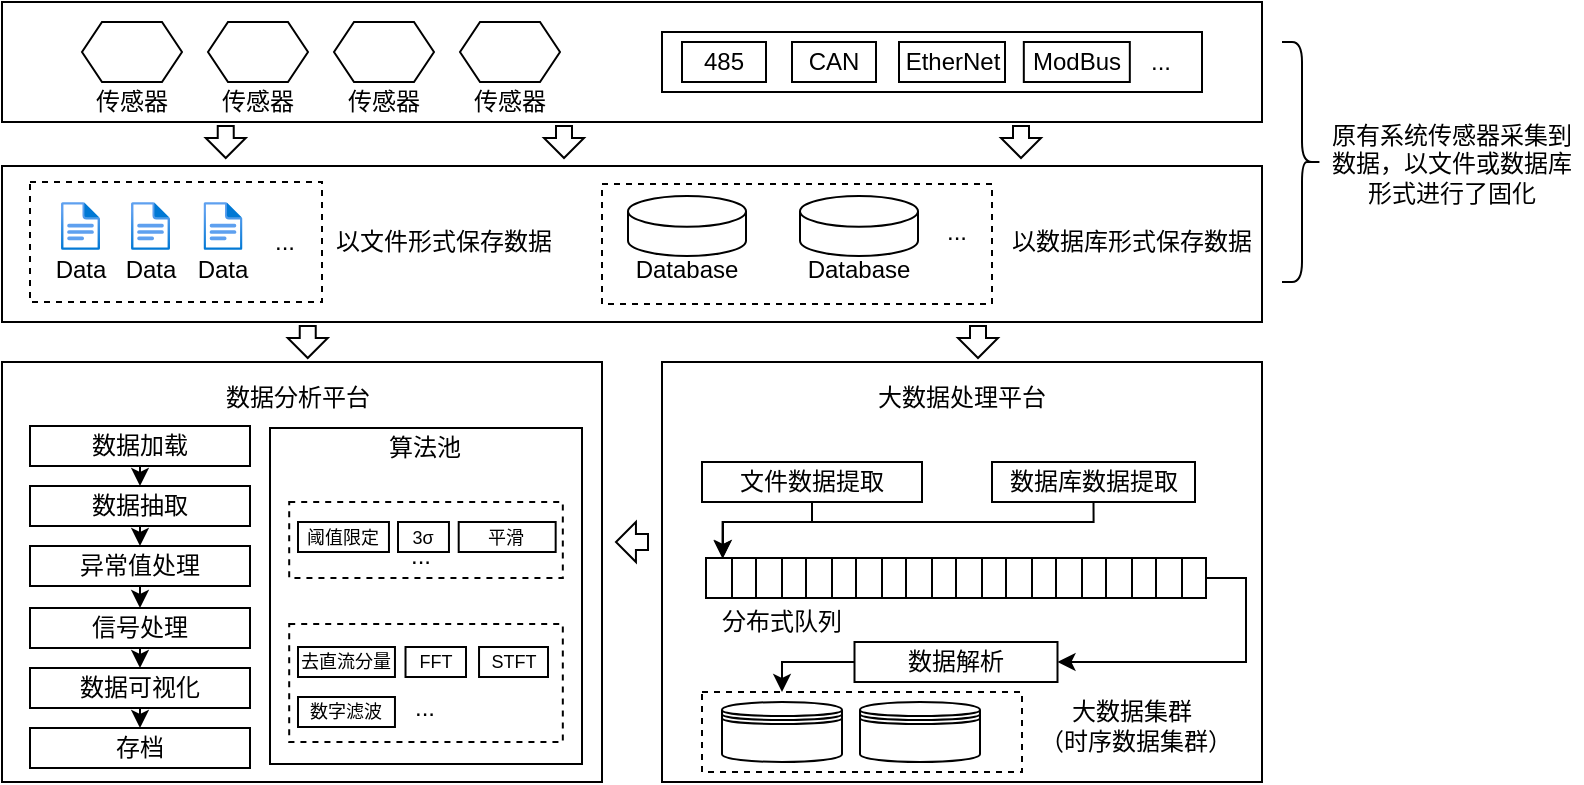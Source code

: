 <mxfile version="23.1.5" type="device">
  <diagram id="ytnOwxeULvlbZG30FI0h" name="概述">
    <mxGraphModel dx="768" dy="443" grid="1" gridSize="10" guides="1" tooltips="1" connect="1" arrows="1" fold="1" page="1" pageScale="1" pageWidth="827" pageHeight="1169" math="0" shadow="0">
      <root>
        <mxCell id="0" />
        <mxCell id="1" parent="0" />
        <mxCell id="AOED1al54GF7xrVg5EGA-30" value="" style="rounded=0;whiteSpace=wrap;html=1;" vertex="1" parent="1">
          <mxGeometry y="102" width="630" height="78" as="geometry" />
        </mxCell>
        <mxCell id="AOED1al54GF7xrVg5EGA-2" value="" style="rounded=0;whiteSpace=wrap;html=1;" vertex="1" parent="1">
          <mxGeometry y="20" width="630" height="60" as="geometry" />
        </mxCell>
        <mxCell id="AOED1al54GF7xrVg5EGA-1" value="" style="shape=hexagon;perimeter=hexagonPerimeter2;whiteSpace=wrap;html=1;fixedSize=1;size=10;" vertex="1" parent="1">
          <mxGeometry x="40" y="30" width="50" height="30" as="geometry" />
        </mxCell>
        <mxCell id="AOED1al54GF7xrVg5EGA-4" value="传感器" style="text;html=1;align=center;verticalAlign=middle;whiteSpace=wrap;rounded=0;" vertex="1" parent="1">
          <mxGeometry x="35" y="60" width="60" height="20" as="geometry" />
        </mxCell>
        <mxCell id="AOED1al54GF7xrVg5EGA-5" value="" style="shape=hexagon;perimeter=hexagonPerimeter2;whiteSpace=wrap;html=1;fixedSize=1;size=10;" vertex="1" parent="1">
          <mxGeometry x="103" y="30" width="50" height="30" as="geometry" />
        </mxCell>
        <mxCell id="AOED1al54GF7xrVg5EGA-6" value="传感器" style="text;html=1;align=center;verticalAlign=middle;whiteSpace=wrap;rounded=0;" vertex="1" parent="1">
          <mxGeometry x="98" y="60" width="60" height="20" as="geometry" />
        </mxCell>
        <mxCell id="AOED1al54GF7xrVg5EGA-7" value="" style="shape=hexagon;perimeter=hexagonPerimeter2;whiteSpace=wrap;html=1;fixedSize=1;size=10;" vertex="1" parent="1">
          <mxGeometry x="166" y="30" width="50" height="30" as="geometry" />
        </mxCell>
        <mxCell id="AOED1al54GF7xrVg5EGA-8" value="传感器" style="text;html=1;align=center;verticalAlign=middle;whiteSpace=wrap;rounded=0;" vertex="1" parent="1">
          <mxGeometry x="161" y="60" width="60" height="20" as="geometry" />
        </mxCell>
        <mxCell id="AOED1al54GF7xrVg5EGA-9" value="" style="shape=hexagon;perimeter=hexagonPerimeter2;whiteSpace=wrap;html=1;fixedSize=1;size=10;" vertex="1" parent="1">
          <mxGeometry x="229" y="30" width="50" height="30" as="geometry" />
        </mxCell>
        <mxCell id="AOED1al54GF7xrVg5EGA-10" value="传感器" style="text;html=1;align=center;verticalAlign=middle;whiteSpace=wrap;rounded=0;" vertex="1" parent="1">
          <mxGeometry x="224" y="60" width="60" height="20" as="geometry" />
        </mxCell>
        <mxCell id="AOED1al54GF7xrVg5EGA-11" value="" style="rounded=0;whiteSpace=wrap;html=1;" vertex="1" parent="1">
          <mxGeometry x="330" y="35" width="270" height="30" as="geometry" />
        </mxCell>
        <mxCell id="AOED1al54GF7xrVg5EGA-12" value="485" style="rounded=0;whiteSpace=wrap;html=1;" vertex="1" parent="1">
          <mxGeometry x="340" y="40" width="42" height="20" as="geometry" />
        </mxCell>
        <mxCell id="AOED1al54GF7xrVg5EGA-13" value="CAN" style="rounded=0;whiteSpace=wrap;html=1;" vertex="1" parent="1">
          <mxGeometry x="395" y="40" width="42" height="20" as="geometry" />
        </mxCell>
        <mxCell id="AOED1al54GF7xrVg5EGA-14" value="EtherNet" style="rounded=0;whiteSpace=wrap;html=1;" vertex="1" parent="1">
          <mxGeometry x="448.5" y="40" width="53" height="20" as="geometry" />
        </mxCell>
        <mxCell id="AOED1al54GF7xrVg5EGA-15" value="ModBus" style="rounded=0;whiteSpace=wrap;html=1;" vertex="1" parent="1">
          <mxGeometry x="510.91" y="40" width="53" height="20" as="geometry" />
        </mxCell>
        <mxCell id="AOED1al54GF7xrVg5EGA-16" value="" style="html=1;shadow=0;dashed=0;align=center;verticalAlign=middle;shape=mxgraph.arrows2.arrow;dy=0.6;dx=9.97;notch=0;rotation=90;" vertex="1" parent="1">
          <mxGeometry x="103.87" y="80" width="16" height="20" as="geometry" />
        </mxCell>
        <mxCell id="AOED1al54GF7xrVg5EGA-17" value="..." style="text;html=1;align=center;verticalAlign=middle;resizable=0;points=[];autosize=1;strokeColor=none;fillColor=none;" vertex="1" parent="1">
          <mxGeometry x="563.91" y="35" width="30" height="30" as="geometry" />
        </mxCell>
        <mxCell id="AOED1al54GF7xrVg5EGA-18" value="" style="shape=cylinder3;whiteSpace=wrap;html=1;boundedLbl=1;backgroundOutline=1;size=7.667;" vertex="1" parent="1">
          <mxGeometry x="313" y="117" width="59" height="30" as="geometry" />
        </mxCell>
        <mxCell id="AOED1al54GF7xrVg5EGA-19" value="" style="image;aspect=fixed;html=1;points=[];align=center;fontSize=12;image=img/lib/azure2/general/File.svg;direction=east;imageBackground=none;" vertex="1" parent="1">
          <mxGeometry x="29.52" y="120" width="19.48" height="24" as="geometry" />
        </mxCell>
        <mxCell id="AOED1al54GF7xrVg5EGA-20" value="" style="image;aspect=fixed;html=1;points=[];align=center;fontSize=12;image=img/lib/azure2/general/File.svg;direction=east;imageBackground=none;" vertex="1" parent="1">
          <mxGeometry x="64.52" y="120" width="19.48" height="24" as="geometry" />
        </mxCell>
        <mxCell id="AOED1al54GF7xrVg5EGA-21" value="Data" style="text;html=1;align=center;verticalAlign=middle;whiteSpace=wrap;rounded=0;" vertex="1" parent="1">
          <mxGeometry x="23.76" y="144" width="31" height="20" as="geometry" />
        </mxCell>
        <mxCell id="AOED1al54GF7xrVg5EGA-22" value="Data" style="text;html=1;align=center;verticalAlign=middle;whiteSpace=wrap;rounded=0;" vertex="1" parent="1">
          <mxGeometry x="58.76" y="144" width="31" height="20" as="geometry" />
        </mxCell>
        <mxCell id="AOED1al54GF7xrVg5EGA-23" value="" style="html=1;shadow=0;dashed=0;align=center;verticalAlign=middle;shape=mxgraph.arrows2.arrow;dy=0.6;dx=9.97;notch=0;rotation=90;" vertex="1" parent="1">
          <mxGeometry x="273" y="80" width="16" height="20" as="geometry" />
        </mxCell>
        <mxCell id="AOED1al54GF7xrVg5EGA-24" value="" style="html=1;shadow=0;dashed=0;align=center;verticalAlign=middle;shape=mxgraph.arrows2.arrow;dy=0.6;dx=9.97;notch=0;rotation=90;" vertex="1" parent="1">
          <mxGeometry x="501.5" y="80" width="16" height="20" as="geometry" />
        </mxCell>
        <mxCell id="AOED1al54GF7xrVg5EGA-25" value="Database" style="text;html=1;align=center;verticalAlign=middle;whiteSpace=wrap;rounded=0;" vertex="1" parent="1">
          <mxGeometry x="309" y="144" width="67" height="20" as="geometry" />
        </mxCell>
        <mxCell id="AOED1al54GF7xrVg5EGA-26" value="" style="shape=cylinder3;whiteSpace=wrap;html=1;boundedLbl=1;backgroundOutline=1;size=7.667;" vertex="1" parent="1">
          <mxGeometry x="399" y="117" width="59" height="30" as="geometry" />
        </mxCell>
        <mxCell id="AOED1al54GF7xrVg5EGA-27" value="Database" style="text;html=1;align=center;verticalAlign=middle;whiteSpace=wrap;rounded=0;" vertex="1" parent="1">
          <mxGeometry x="395" y="144" width="67" height="20" as="geometry" />
        </mxCell>
        <mxCell id="AOED1al54GF7xrVg5EGA-28" value="" style="image;aspect=fixed;html=1;points=[];align=center;fontSize=12;image=img/lib/azure2/general/File.svg;direction=east;imageBackground=none;" vertex="1" parent="1">
          <mxGeometry x="100.76" y="120" width="19.48" height="24" as="geometry" />
        </mxCell>
        <mxCell id="AOED1al54GF7xrVg5EGA-29" value="Data" style="text;html=1;align=center;verticalAlign=middle;whiteSpace=wrap;rounded=0;" vertex="1" parent="1">
          <mxGeometry x="95" y="144" width="31" height="20" as="geometry" />
        </mxCell>
        <mxCell id="AOED1al54GF7xrVg5EGA-31" value="" style="rounded=0;whiteSpace=wrap;html=1;fillColor=none;dashed=1;" vertex="1" parent="1">
          <mxGeometry x="14" y="110" width="146" height="60" as="geometry" />
        </mxCell>
        <mxCell id="AOED1al54GF7xrVg5EGA-32" value="以文件形式保存数据" style="text;html=1;align=center;verticalAlign=middle;whiteSpace=wrap;rounded=0;" vertex="1" parent="1">
          <mxGeometry x="158" y="130" width="126" height="20" as="geometry" />
        </mxCell>
        <mxCell id="AOED1al54GF7xrVg5EGA-33" value="" style="rounded=0;whiteSpace=wrap;html=1;fillColor=none;dashed=1;" vertex="1" parent="1">
          <mxGeometry x="300" y="111" width="195" height="60" as="geometry" />
        </mxCell>
        <mxCell id="AOED1al54GF7xrVg5EGA-34" value="..." style="text;html=1;align=center;verticalAlign=middle;resizable=0;points=[];autosize=1;strokeColor=none;fillColor=none;" vertex="1" parent="1">
          <mxGeometry x="462.0" y="120" width="30" height="30" as="geometry" />
        </mxCell>
        <mxCell id="AOED1al54GF7xrVg5EGA-35" value="..." style="text;html=1;align=center;verticalAlign=middle;resizable=0;points=[];autosize=1;strokeColor=none;fillColor=none;" vertex="1" parent="1">
          <mxGeometry x="126.0" y="125" width="30" height="30" as="geometry" />
        </mxCell>
        <mxCell id="AOED1al54GF7xrVg5EGA-36" value="以数据库形式保存数据" style="text;html=1;align=center;verticalAlign=middle;whiteSpace=wrap;rounded=0;" vertex="1" parent="1">
          <mxGeometry x="501.5" y="130" width="126" height="20" as="geometry" />
        </mxCell>
        <mxCell id="AOED1al54GF7xrVg5EGA-37" value="" style="rounded=0;whiteSpace=wrap;html=1;" vertex="1" parent="1">
          <mxGeometry y="200" width="300" height="210" as="geometry" />
        </mxCell>
        <mxCell id="AOED1al54GF7xrVg5EGA-38" value="" style="rounded=0;whiteSpace=wrap;html=1;" vertex="1" parent="1">
          <mxGeometry x="330" y="200" width="300" height="210" as="geometry" />
        </mxCell>
        <mxCell id="AOED1al54GF7xrVg5EGA-39" value="" style="shape=curlyBracket;whiteSpace=wrap;html=1;rounded=1;flipH=1;labelPosition=right;verticalLabelPosition=middle;align=left;verticalAlign=middle;" vertex="1" parent="1">
          <mxGeometry x="640" y="40" width="20" height="120" as="geometry" />
        </mxCell>
        <mxCell id="AOED1al54GF7xrVg5EGA-40" value="原有系统传感器采集到数据，以文件或数据库形式进行了固化" style="text;html=1;align=center;verticalAlign=middle;whiteSpace=wrap;rounded=0;" vertex="1" parent="1">
          <mxGeometry x="660" y="31" width="130" height="140" as="geometry" />
        </mxCell>
        <mxCell id="AOED1al54GF7xrVg5EGA-41" value="" style="html=1;shadow=0;dashed=0;align=center;verticalAlign=middle;shape=mxgraph.arrows2.arrow;dy=0.6;dx=9.97;notch=0;rotation=90;" vertex="1" parent="1">
          <mxGeometry x="144.87" y="180" width="16" height="20" as="geometry" />
        </mxCell>
        <mxCell id="AOED1al54GF7xrVg5EGA-42" value="数据分析平台" style="text;html=1;align=center;verticalAlign=middle;whiteSpace=wrap;rounded=0;" vertex="1" parent="1">
          <mxGeometry x="6.37" y="208" width="283.63" height="20" as="geometry" />
        </mxCell>
        <mxCell id="AOED1al54GF7xrVg5EGA-43" value="大数据处理平台" style="text;html=1;align=center;verticalAlign=middle;whiteSpace=wrap;rounded=0;" vertex="1" parent="1">
          <mxGeometry x="338.19" y="208" width="283.63" height="20" as="geometry" />
        </mxCell>
        <mxCell id="AOED1al54GF7xrVg5EGA-44" value="" style="html=1;shadow=0;dashed=0;align=center;verticalAlign=middle;shape=mxgraph.arrows2.arrow;dy=0.6;dx=9.97;notch=0;rotation=90;" vertex="1" parent="1">
          <mxGeometry x="480" y="180" width="16" height="20" as="geometry" />
        </mxCell>
        <mxCell id="AOED1al54GF7xrVg5EGA-45" value="文件数据提取" style="rounded=0;whiteSpace=wrap;html=1;" vertex="1" parent="1">
          <mxGeometry x="350" y="250" width="110" height="20" as="geometry" />
        </mxCell>
        <mxCell id="AOED1al54GF7xrVg5EGA-98" style="edgeStyle=orthogonalEdgeStyle;rounded=0;orthogonalLoop=1;jettySize=auto;html=1;exitX=0.5;exitY=1;exitDx=0;exitDy=0;entryX=0.034;entryY=-0.003;entryDx=0;entryDy=0;entryPerimeter=0;" edge="1" parent="1" source="AOED1al54GF7xrVg5EGA-46" target="AOED1al54GF7xrVg5EGA-76">
          <mxGeometry relative="1" as="geometry">
            <mxPoint x="360" y="300.0" as="targetPoint" />
            <Array as="points">
              <mxPoint x="546" y="280" />
              <mxPoint x="361" y="280" />
            </Array>
          </mxGeometry>
        </mxCell>
        <mxCell id="AOED1al54GF7xrVg5EGA-46" value="数据库数据提取" style="rounded=0;whiteSpace=wrap;html=1;" vertex="1" parent="1">
          <mxGeometry x="495" y="250" width="101.5" height="20" as="geometry" />
        </mxCell>
        <mxCell id="AOED1al54GF7xrVg5EGA-75" value="" style="shape=table;startSize=0;container=1;collapsible=0;childLayout=tableLayout;" vertex="1" parent="1">
          <mxGeometry x="352" y="298" width="250" height="20" as="geometry" />
        </mxCell>
        <mxCell id="AOED1al54GF7xrVg5EGA-76" value="" style="shape=tableRow;horizontal=0;startSize=0;swimlaneHead=0;swimlaneBody=0;strokeColor=inherit;top=0;left=0;bottom=0;right=0;collapsible=0;dropTarget=0;fillColor=none;points=[[0,0.5],[1,0.5]];portConstraint=eastwest;" vertex="1" parent="AOED1al54GF7xrVg5EGA-75">
          <mxGeometry width="250" height="20" as="geometry" />
        </mxCell>
        <mxCell id="AOED1al54GF7xrVg5EGA-77" value="" style="shape=partialRectangle;html=1;whiteSpace=wrap;connectable=0;strokeColor=inherit;overflow=hidden;fillColor=none;top=0;left=0;bottom=0;right=0;pointerEvents=1;" vertex="1" parent="AOED1al54GF7xrVg5EGA-76">
          <mxGeometry width="13" height="20" as="geometry">
            <mxRectangle width="13" height="20" as="alternateBounds" />
          </mxGeometry>
        </mxCell>
        <mxCell id="AOED1al54GF7xrVg5EGA-78" value="" style="shape=partialRectangle;html=1;whiteSpace=wrap;connectable=0;strokeColor=inherit;overflow=hidden;fillColor=none;top=0;left=0;bottom=0;right=0;pointerEvents=1;" vertex="1" parent="AOED1al54GF7xrVg5EGA-76">
          <mxGeometry x="13" width="12" height="20" as="geometry">
            <mxRectangle width="12" height="20" as="alternateBounds" />
          </mxGeometry>
        </mxCell>
        <mxCell id="AOED1al54GF7xrVg5EGA-79" value="" style="shape=partialRectangle;html=1;whiteSpace=wrap;connectable=0;strokeColor=inherit;overflow=hidden;fillColor=none;top=0;left=0;bottom=0;right=0;pointerEvents=1;" vertex="1" parent="AOED1al54GF7xrVg5EGA-76">
          <mxGeometry x="25" width="13" height="20" as="geometry">
            <mxRectangle width="13" height="20" as="alternateBounds" />
          </mxGeometry>
        </mxCell>
        <mxCell id="AOED1al54GF7xrVg5EGA-80" value="" style="shape=partialRectangle;html=1;whiteSpace=wrap;connectable=0;strokeColor=inherit;overflow=hidden;fillColor=none;top=0;left=0;bottom=0;right=0;pointerEvents=1;" vertex="1" parent="AOED1al54GF7xrVg5EGA-76">
          <mxGeometry x="38" width="12" height="20" as="geometry">
            <mxRectangle width="12" height="20" as="alternateBounds" />
          </mxGeometry>
        </mxCell>
        <mxCell id="AOED1al54GF7xrVg5EGA-81" value="" style="shape=partialRectangle;html=1;whiteSpace=wrap;connectable=0;strokeColor=inherit;overflow=hidden;fillColor=none;top=0;left=0;bottom=0;right=0;pointerEvents=1;" vertex="1" parent="AOED1al54GF7xrVg5EGA-76">
          <mxGeometry x="50" width="13" height="20" as="geometry">
            <mxRectangle width="13" height="20" as="alternateBounds" />
          </mxGeometry>
        </mxCell>
        <mxCell id="AOED1al54GF7xrVg5EGA-82" value="" style="shape=partialRectangle;html=1;whiteSpace=wrap;connectable=0;strokeColor=inherit;overflow=hidden;fillColor=none;top=0;left=0;bottom=0;right=0;pointerEvents=1;" vertex="1" parent="AOED1al54GF7xrVg5EGA-76">
          <mxGeometry x="63" width="12" height="20" as="geometry">
            <mxRectangle width="12" height="20" as="alternateBounds" />
          </mxGeometry>
        </mxCell>
        <mxCell id="AOED1al54GF7xrVg5EGA-83" value="" style="shape=partialRectangle;html=1;whiteSpace=wrap;connectable=0;strokeColor=inherit;overflow=hidden;fillColor=none;top=0;left=0;bottom=0;right=0;pointerEvents=1;" vertex="1" parent="AOED1al54GF7xrVg5EGA-76">
          <mxGeometry x="75" width="13" height="20" as="geometry">
            <mxRectangle width="13" height="20" as="alternateBounds" />
          </mxGeometry>
        </mxCell>
        <mxCell id="AOED1al54GF7xrVg5EGA-84" value="" style="shape=partialRectangle;html=1;whiteSpace=wrap;connectable=0;strokeColor=inherit;overflow=hidden;fillColor=none;top=0;left=0;bottom=0;right=0;pointerEvents=1;" vertex="1" parent="AOED1al54GF7xrVg5EGA-76">
          <mxGeometry x="88" width="12" height="20" as="geometry">
            <mxRectangle width="12" height="20" as="alternateBounds" />
          </mxGeometry>
        </mxCell>
        <mxCell id="AOED1al54GF7xrVg5EGA-85" value="" style="shape=partialRectangle;html=1;whiteSpace=wrap;connectable=0;strokeColor=inherit;overflow=hidden;fillColor=none;top=0;left=0;bottom=0;right=0;pointerEvents=1;" vertex="1" parent="AOED1al54GF7xrVg5EGA-76">
          <mxGeometry x="100" width="13" height="20" as="geometry">
            <mxRectangle width="13" height="20" as="alternateBounds" />
          </mxGeometry>
        </mxCell>
        <mxCell id="AOED1al54GF7xrVg5EGA-86" value="" style="shape=partialRectangle;html=1;whiteSpace=wrap;connectable=0;strokeColor=inherit;overflow=hidden;fillColor=none;top=0;left=0;bottom=0;right=0;pointerEvents=1;" vertex="1" parent="AOED1al54GF7xrVg5EGA-76">
          <mxGeometry x="113" width="12" height="20" as="geometry">
            <mxRectangle width="12" height="20" as="alternateBounds" />
          </mxGeometry>
        </mxCell>
        <mxCell id="AOED1al54GF7xrVg5EGA-87" value="" style="shape=partialRectangle;html=1;whiteSpace=wrap;connectable=0;strokeColor=inherit;overflow=hidden;fillColor=none;top=0;left=0;bottom=0;right=0;pointerEvents=1;" vertex="1" parent="AOED1al54GF7xrVg5EGA-76">
          <mxGeometry x="125" width="13" height="20" as="geometry">
            <mxRectangle width="13" height="20" as="alternateBounds" />
          </mxGeometry>
        </mxCell>
        <mxCell id="AOED1al54GF7xrVg5EGA-88" value="" style="shape=partialRectangle;html=1;whiteSpace=wrap;connectable=0;strokeColor=inherit;overflow=hidden;fillColor=none;top=0;left=0;bottom=0;right=0;pointerEvents=1;" vertex="1" parent="AOED1al54GF7xrVg5EGA-76">
          <mxGeometry x="138" width="12" height="20" as="geometry">
            <mxRectangle width="12" height="20" as="alternateBounds" />
          </mxGeometry>
        </mxCell>
        <mxCell id="AOED1al54GF7xrVg5EGA-89" value="" style="shape=partialRectangle;html=1;whiteSpace=wrap;connectable=0;strokeColor=inherit;overflow=hidden;fillColor=none;top=0;left=0;bottom=0;right=0;pointerEvents=1;" vertex="1" parent="AOED1al54GF7xrVg5EGA-76">
          <mxGeometry x="150" width="13" height="20" as="geometry">
            <mxRectangle width="13" height="20" as="alternateBounds" />
          </mxGeometry>
        </mxCell>
        <mxCell id="AOED1al54GF7xrVg5EGA-90" value="" style="shape=partialRectangle;html=1;whiteSpace=wrap;connectable=0;strokeColor=inherit;overflow=hidden;fillColor=none;top=0;left=0;bottom=0;right=0;pointerEvents=1;" vertex="1" parent="AOED1al54GF7xrVg5EGA-76">
          <mxGeometry x="163" width="12" height="20" as="geometry">
            <mxRectangle width="12" height="20" as="alternateBounds" />
          </mxGeometry>
        </mxCell>
        <mxCell id="AOED1al54GF7xrVg5EGA-91" value="" style="shape=partialRectangle;html=1;whiteSpace=wrap;connectable=0;strokeColor=inherit;overflow=hidden;fillColor=none;top=0;left=0;bottom=0;right=0;pointerEvents=1;" vertex="1" parent="AOED1al54GF7xrVg5EGA-76">
          <mxGeometry x="175" width="13" height="20" as="geometry">
            <mxRectangle width="13" height="20" as="alternateBounds" />
          </mxGeometry>
        </mxCell>
        <mxCell id="AOED1al54GF7xrVg5EGA-92" value="" style="shape=partialRectangle;html=1;whiteSpace=wrap;connectable=0;strokeColor=inherit;overflow=hidden;fillColor=none;top=0;left=0;bottom=0;right=0;pointerEvents=1;" vertex="1" parent="AOED1al54GF7xrVg5EGA-76">
          <mxGeometry x="188" width="12" height="20" as="geometry">
            <mxRectangle width="12" height="20" as="alternateBounds" />
          </mxGeometry>
        </mxCell>
        <mxCell id="AOED1al54GF7xrVg5EGA-93" value="" style="shape=partialRectangle;html=1;whiteSpace=wrap;connectable=0;strokeColor=inherit;overflow=hidden;fillColor=none;top=0;left=0;bottom=0;right=0;pointerEvents=1;" vertex="1" parent="AOED1al54GF7xrVg5EGA-76">
          <mxGeometry x="200" width="13" height="20" as="geometry">
            <mxRectangle width="13" height="20" as="alternateBounds" />
          </mxGeometry>
        </mxCell>
        <mxCell id="AOED1al54GF7xrVg5EGA-94" value="" style="shape=partialRectangle;html=1;whiteSpace=wrap;connectable=0;strokeColor=inherit;overflow=hidden;fillColor=none;top=0;left=0;bottom=0;right=0;pointerEvents=1;" vertex="1" parent="AOED1al54GF7xrVg5EGA-76">
          <mxGeometry x="213" width="12" height="20" as="geometry">
            <mxRectangle width="12" height="20" as="alternateBounds" />
          </mxGeometry>
        </mxCell>
        <mxCell id="AOED1al54GF7xrVg5EGA-95" value="" style="shape=partialRectangle;html=1;whiteSpace=wrap;connectable=0;strokeColor=inherit;overflow=hidden;fillColor=none;top=0;left=0;bottom=0;right=0;pointerEvents=1;" vertex="1" parent="AOED1al54GF7xrVg5EGA-76">
          <mxGeometry x="225" width="13" height="20" as="geometry">
            <mxRectangle width="13" height="20" as="alternateBounds" />
          </mxGeometry>
        </mxCell>
        <mxCell id="AOED1al54GF7xrVg5EGA-96" value="" style="shape=partialRectangle;html=1;whiteSpace=wrap;connectable=0;strokeColor=inherit;overflow=hidden;fillColor=none;top=0;left=0;bottom=0;right=0;pointerEvents=1;" vertex="1" parent="AOED1al54GF7xrVg5EGA-76">
          <mxGeometry x="238" width="12" height="20" as="geometry">
            <mxRectangle width="12" height="20" as="alternateBounds" />
          </mxGeometry>
        </mxCell>
        <mxCell id="AOED1al54GF7xrVg5EGA-97" style="edgeStyle=orthogonalEdgeStyle;rounded=0;orthogonalLoop=1;jettySize=auto;html=1;exitX=0.5;exitY=1;exitDx=0;exitDy=0;entryX=0.033;entryY=0.011;entryDx=0;entryDy=0;entryPerimeter=0;" edge="1" parent="1" source="AOED1al54GF7xrVg5EGA-45" target="AOED1al54GF7xrVg5EGA-75">
          <mxGeometry relative="1" as="geometry">
            <Array as="points">
              <mxPoint x="405" y="280" />
              <mxPoint x="360" y="280" />
            </Array>
          </mxGeometry>
        </mxCell>
        <mxCell id="AOED1al54GF7xrVg5EGA-99" value="分布式队列" style="text;html=1;align=center;verticalAlign=middle;whiteSpace=wrap;rounded=0;" vertex="1" parent="1">
          <mxGeometry x="350" y="320" width="80" height="20" as="geometry" />
        </mxCell>
        <mxCell id="AOED1al54GF7xrVg5EGA-106" style="edgeStyle=orthogonalEdgeStyle;rounded=0;orthogonalLoop=1;jettySize=auto;html=1;exitX=0;exitY=0.5;exitDx=0;exitDy=0;entryX=0.25;entryY=0;entryDx=0;entryDy=0;" edge="1" parent="1" source="AOED1al54GF7xrVg5EGA-100" target="AOED1al54GF7xrVg5EGA-104">
          <mxGeometry relative="1" as="geometry" />
        </mxCell>
        <mxCell id="AOED1al54GF7xrVg5EGA-100" value="数据解析" style="rounded=0;whiteSpace=wrap;html=1;" vertex="1" parent="1">
          <mxGeometry x="426.25" y="340" width="101.5" height="20" as="geometry" />
        </mxCell>
        <mxCell id="AOED1al54GF7xrVg5EGA-101" style="edgeStyle=orthogonalEdgeStyle;rounded=0;orthogonalLoop=1;jettySize=auto;html=1;exitX=1;exitY=0.5;exitDx=0;exitDy=0;entryX=1;entryY=0.5;entryDx=0;entryDy=0;" edge="1" parent="1" source="AOED1al54GF7xrVg5EGA-76" target="AOED1al54GF7xrVg5EGA-100">
          <mxGeometry relative="1" as="geometry">
            <Array as="points">
              <mxPoint x="622" y="308" />
              <mxPoint x="622" y="350" />
            </Array>
          </mxGeometry>
        </mxCell>
        <mxCell id="AOED1al54GF7xrVg5EGA-102" value="" style="shape=datastore;whiteSpace=wrap;html=1;" vertex="1" parent="1">
          <mxGeometry x="360" y="370" width="60" height="30" as="geometry" />
        </mxCell>
        <mxCell id="AOED1al54GF7xrVg5EGA-103" value="" style="shape=datastore;whiteSpace=wrap;html=1;" vertex="1" parent="1">
          <mxGeometry x="429" y="370" width="60" height="30" as="geometry" />
        </mxCell>
        <mxCell id="AOED1al54GF7xrVg5EGA-104" value="" style="rounded=0;whiteSpace=wrap;html=1;fillColor=none;dashed=1;" vertex="1" parent="1">
          <mxGeometry x="350" y="365" width="160" height="40" as="geometry" />
        </mxCell>
        <mxCell id="AOED1al54GF7xrVg5EGA-107" value="大数据集群" style="text;html=1;align=center;verticalAlign=middle;whiteSpace=wrap;rounded=0;" vertex="1" parent="1">
          <mxGeometry x="524.5" y="365" width="80" height="20" as="geometry" />
        </mxCell>
        <mxCell id="AOED1al54GF7xrVg5EGA-108" value="（时序数据集群）" style="text;html=1;align=center;verticalAlign=middle;whiteSpace=wrap;rounded=0;" vertex="1" parent="1">
          <mxGeometry x="511.82" y="380" width="110" height="20" as="geometry" />
        </mxCell>
        <mxCell id="AOED1al54GF7xrVg5EGA-116" style="edgeStyle=orthogonalEdgeStyle;rounded=0;orthogonalLoop=1;jettySize=auto;html=1;exitX=0.5;exitY=1;exitDx=0;exitDy=0;entryX=0.5;entryY=0;entryDx=0;entryDy=0;" edge="1" parent="1" source="AOED1al54GF7xrVg5EGA-109" target="AOED1al54GF7xrVg5EGA-110">
          <mxGeometry relative="1" as="geometry" />
        </mxCell>
        <mxCell id="AOED1al54GF7xrVg5EGA-109" value="数据抽取" style="rounded=0;whiteSpace=wrap;html=1;" vertex="1" parent="1">
          <mxGeometry x="14.0" y="262" width="110" height="20" as="geometry" />
        </mxCell>
        <mxCell id="AOED1al54GF7xrVg5EGA-117" style="edgeStyle=orthogonalEdgeStyle;rounded=0;orthogonalLoop=1;jettySize=auto;html=1;exitX=0.5;exitY=1;exitDx=0;exitDy=0;entryX=0.5;entryY=0;entryDx=0;entryDy=0;" edge="1" parent="1" source="AOED1al54GF7xrVg5EGA-110" target="AOED1al54GF7xrVg5EGA-111">
          <mxGeometry relative="1" as="geometry" />
        </mxCell>
        <mxCell id="AOED1al54GF7xrVg5EGA-110" value="异常值处理" style="rounded=0;whiteSpace=wrap;html=1;" vertex="1" parent="1">
          <mxGeometry x="14.0" y="292" width="110" height="20" as="geometry" />
        </mxCell>
        <mxCell id="AOED1al54GF7xrVg5EGA-118" style="edgeStyle=orthogonalEdgeStyle;rounded=0;orthogonalLoop=1;jettySize=auto;html=1;exitX=0.5;exitY=1;exitDx=0;exitDy=0;entryX=0.5;entryY=0;entryDx=0;entryDy=0;" edge="1" parent="1" source="AOED1al54GF7xrVg5EGA-111" target="AOED1al54GF7xrVg5EGA-113">
          <mxGeometry relative="1" as="geometry" />
        </mxCell>
        <mxCell id="AOED1al54GF7xrVg5EGA-111" value="信号处理" style="rounded=0;whiteSpace=wrap;html=1;" vertex="1" parent="1">
          <mxGeometry x="14.0" y="323" width="110" height="20" as="geometry" />
        </mxCell>
        <mxCell id="AOED1al54GF7xrVg5EGA-115" style="edgeStyle=orthogonalEdgeStyle;rounded=0;orthogonalLoop=1;jettySize=auto;html=1;exitX=0.5;exitY=1;exitDx=0;exitDy=0;entryX=0.5;entryY=0;entryDx=0;entryDy=0;" edge="1" parent="1" source="AOED1al54GF7xrVg5EGA-112" target="AOED1al54GF7xrVg5EGA-109">
          <mxGeometry relative="1" as="geometry" />
        </mxCell>
        <mxCell id="AOED1al54GF7xrVg5EGA-112" value="数据加载" style="rounded=0;whiteSpace=wrap;html=1;" vertex="1" parent="1">
          <mxGeometry x="14.0" y="232" width="110" height="20" as="geometry" />
        </mxCell>
        <mxCell id="AOED1al54GF7xrVg5EGA-119" style="edgeStyle=orthogonalEdgeStyle;rounded=0;orthogonalLoop=1;jettySize=auto;html=1;exitX=0.5;exitY=1;exitDx=0;exitDy=0;entryX=0.5;entryY=0;entryDx=0;entryDy=0;" edge="1" parent="1" source="AOED1al54GF7xrVg5EGA-113" target="AOED1al54GF7xrVg5EGA-114">
          <mxGeometry relative="1" as="geometry" />
        </mxCell>
        <mxCell id="AOED1al54GF7xrVg5EGA-113" value="数据可视化" style="rounded=0;whiteSpace=wrap;html=1;" vertex="1" parent="1">
          <mxGeometry x="14.0" y="353" width="110" height="20" as="geometry" />
        </mxCell>
        <mxCell id="AOED1al54GF7xrVg5EGA-114" value="存档" style="rounded=0;whiteSpace=wrap;html=1;" vertex="1" parent="1">
          <mxGeometry x="14.0" y="383" width="110" height="20" as="geometry" />
        </mxCell>
        <mxCell id="AOED1al54GF7xrVg5EGA-120" value="" style="rounded=0;whiteSpace=wrap;html=1;fillColor=none;" vertex="1" parent="1">
          <mxGeometry x="134" y="233" width="156" height="168" as="geometry" />
        </mxCell>
        <mxCell id="AOED1al54GF7xrVg5EGA-121" value="算法池" style="text;html=1;align=center;verticalAlign=middle;whiteSpace=wrap;rounded=0;" vertex="1" parent="1">
          <mxGeometry x="162.38" y="233" width="99.24" height="20" as="geometry" />
        </mxCell>
        <mxCell id="AOED1al54GF7xrVg5EGA-123" value="" style="rounded=0;whiteSpace=wrap;html=1;dashed=1;" vertex="1" parent="1">
          <mxGeometry x="143.6" y="270" width="136.81" height="38" as="geometry" />
        </mxCell>
        <mxCell id="AOED1al54GF7xrVg5EGA-124" value="阈值限定" style="rounded=0;whiteSpace=wrap;html=1;fontSize=9;" vertex="1" parent="1">
          <mxGeometry x="148.0" y="280" width="45.48" height="15" as="geometry" />
        </mxCell>
        <mxCell id="AOED1al54GF7xrVg5EGA-125" value="3σ" style="rounded=0;whiteSpace=wrap;html=1;fontSize=9;" vertex="1" parent="1">
          <mxGeometry x="198.0" y="280" width="25.48" height="15" as="geometry" />
        </mxCell>
        <mxCell id="AOED1al54GF7xrVg5EGA-127" value="平滑" style="rounded=0;whiteSpace=wrap;html=1;fontSize=9;" vertex="1" parent="1">
          <mxGeometry x="228.35" y="280" width="48.48" height="15" as="geometry" />
        </mxCell>
        <mxCell id="AOED1al54GF7xrVg5EGA-131" value="" style="rounded=0;whiteSpace=wrap;html=1;dashed=1;" vertex="1" parent="1">
          <mxGeometry x="143.6" y="331" width="136.81" height="59" as="geometry" />
        </mxCell>
        <mxCell id="AOED1al54GF7xrVg5EGA-126" value="去直流分量" style="rounded=0;whiteSpace=wrap;html=1;fontSize=9;" vertex="1" parent="1">
          <mxGeometry x="148" y="342.5" width="48.48" height="15" as="geometry" />
        </mxCell>
        <mxCell id="AOED1al54GF7xrVg5EGA-128" value="FFT" style="rounded=0;whiteSpace=wrap;html=1;fontSize=9;" vertex="1" parent="1">
          <mxGeometry x="201.76" y="342.5" width="30.24" height="15" as="geometry" />
        </mxCell>
        <mxCell id="AOED1al54GF7xrVg5EGA-129" value="STFT" style="rounded=0;whiteSpace=wrap;html=1;fontSize=9;" vertex="1" parent="1">
          <mxGeometry x="238.52" y="342.5" width="34.48" height="15" as="geometry" />
        </mxCell>
        <mxCell id="AOED1al54GF7xrVg5EGA-130" value="数字滤波" style="rounded=0;whiteSpace=wrap;html=1;fontSize=9;" vertex="1" parent="1">
          <mxGeometry x="148" y="367.5" width="48.48" height="15" as="geometry" />
        </mxCell>
        <mxCell id="AOED1al54GF7xrVg5EGA-135" value="..." style="text;html=1;align=center;verticalAlign=middle;resizable=0;points=[];autosize=1;strokeColor=none;fillColor=none;" vertex="1" parent="1">
          <mxGeometry x="196.48" y="357.5" width="30" height="30" as="geometry" />
        </mxCell>
        <mxCell id="AOED1al54GF7xrVg5EGA-136" value="..." style="text;html=1;align=center;verticalAlign=middle;resizable=0;points=[];autosize=1;strokeColor=none;fillColor=none;" vertex="1" parent="1">
          <mxGeometry x="194.0" y="282" width="30" height="30" as="geometry" />
        </mxCell>
        <mxCell id="AOED1al54GF7xrVg5EGA-137" value="" style="html=1;shadow=0;dashed=0;align=center;verticalAlign=middle;shape=mxgraph.arrows2.arrow;dy=0.6;dx=9.97;notch=0;rotation=90;direction=south;" vertex="1" parent="1">
          <mxGeometry x="305" y="282" width="20" height="16" as="geometry" />
        </mxCell>
      </root>
    </mxGraphModel>
  </diagram>
</mxfile>

